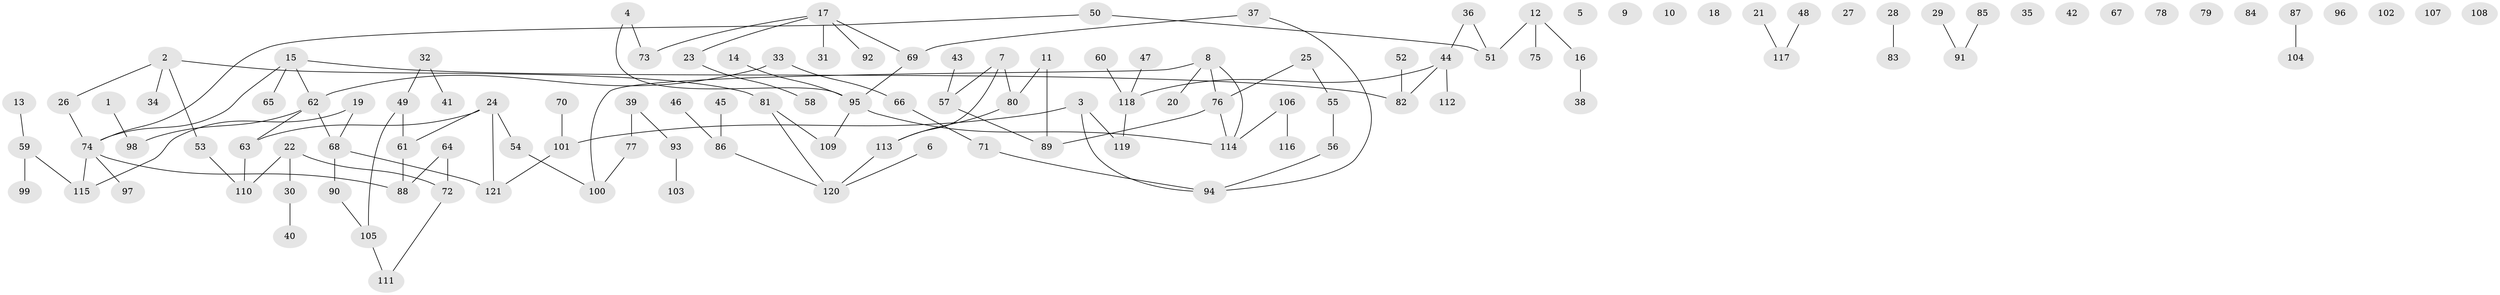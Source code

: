 // Generated by graph-tools (version 1.1) at 2025/49/03/09/25 03:49:14]
// undirected, 121 vertices, 119 edges
graph export_dot {
graph [start="1"]
  node [color=gray90,style=filled];
  1;
  2;
  3;
  4;
  5;
  6;
  7;
  8;
  9;
  10;
  11;
  12;
  13;
  14;
  15;
  16;
  17;
  18;
  19;
  20;
  21;
  22;
  23;
  24;
  25;
  26;
  27;
  28;
  29;
  30;
  31;
  32;
  33;
  34;
  35;
  36;
  37;
  38;
  39;
  40;
  41;
  42;
  43;
  44;
  45;
  46;
  47;
  48;
  49;
  50;
  51;
  52;
  53;
  54;
  55;
  56;
  57;
  58;
  59;
  60;
  61;
  62;
  63;
  64;
  65;
  66;
  67;
  68;
  69;
  70;
  71;
  72;
  73;
  74;
  75;
  76;
  77;
  78;
  79;
  80;
  81;
  82;
  83;
  84;
  85;
  86;
  87;
  88;
  89;
  90;
  91;
  92;
  93;
  94;
  95;
  96;
  97;
  98;
  99;
  100;
  101;
  102;
  103;
  104;
  105;
  106;
  107;
  108;
  109;
  110;
  111;
  112;
  113;
  114;
  115;
  116;
  117;
  118;
  119;
  120;
  121;
  1 -- 98;
  2 -- 26;
  2 -- 34;
  2 -- 53;
  2 -- 81;
  3 -- 94;
  3 -- 101;
  3 -- 119;
  4 -- 73;
  4 -- 95;
  6 -- 120;
  7 -- 57;
  7 -- 80;
  7 -- 113;
  8 -- 20;
  8 -- 76;
  8 -- 100;
  8 -- 114;
  11 -- 80;
  11 -- 89;
  12 -- 16;
  12 -- 51;
  12 -- 75;
  13 -- 59;
  14 -- 95;
  15 -- 62;
  15 -- 65;
  15 -- 74;
  15 -- 82;
  16 -- 38;
  17 -- 23;
  17 -- 31;
  17 -- 69;
  17 -- 73;
  17 -- 92;
  19 -- 68;
  19 -- 115;
  21 -- 117;
  22 -- 30;
  22 -- 72;
  22 -- 110;
  23 -- 58;
  24 -- 54;
  24 -- 61;
  24 -- 63;
  24 -- 121;
  25 -- 55;
  25 -- 76;
  26 -- 74;
  28 -- 83;
  29 -- 91;
  30 -- 40;
  32 -- 41;
  32 -- 49;
  33 -- 62;
  33 -- 66;
  36 -- 44;
  36 -- 51;
  37 -- 69;
  37 -- 94;
  39 -- 77;
  39 -- 93;
  43 -- 57;
  44 -- 82;
  44 -- 112;
  44 -- 118;
  45 -- 86;
  46 -- 86;
  47 -- 118;
  48 -- 117;
  49 -- 61;
  49 -- 105;
  50 -- 51;
  50 -- 74;
  52 -- 82;
  53 -- 110;
  54 -- 100;
  55 -- 56;
  56 -- 94;
  57 -- 89;
  59 -- 99;
  59 -- 115;
  60 -- 118;
  61 -- 88;
  62 -- 63;
  62 -- 68;
  62 -- 98;
  63 -- 110;
  64 -- 72;
  64 -- 88;
  66 -- 71;
  68 -- 90;
  68 -- 121;
  69 -- 95;
  70 -- 101;
  71 -- 94;
  72 -- 111;
  74 -- 88;
  74 -- 97;
  74 -- 115;
  76 -- 89;
  76 -- 114;
  77 -- 100;
  80 -- 113;
  81 -- 109;
  81 -- 120;
  85 -- 91;
  86 -- 120;
  87 -- 104;
  90 -- 105;
  93 -- 103;
  95 -- 109;
  95 -- 114;
  101 -- 121;
  105 -- 111;
  106 -- 114;
  106 -- 116;
  113 -- 120;
  118 -- 119;
}
